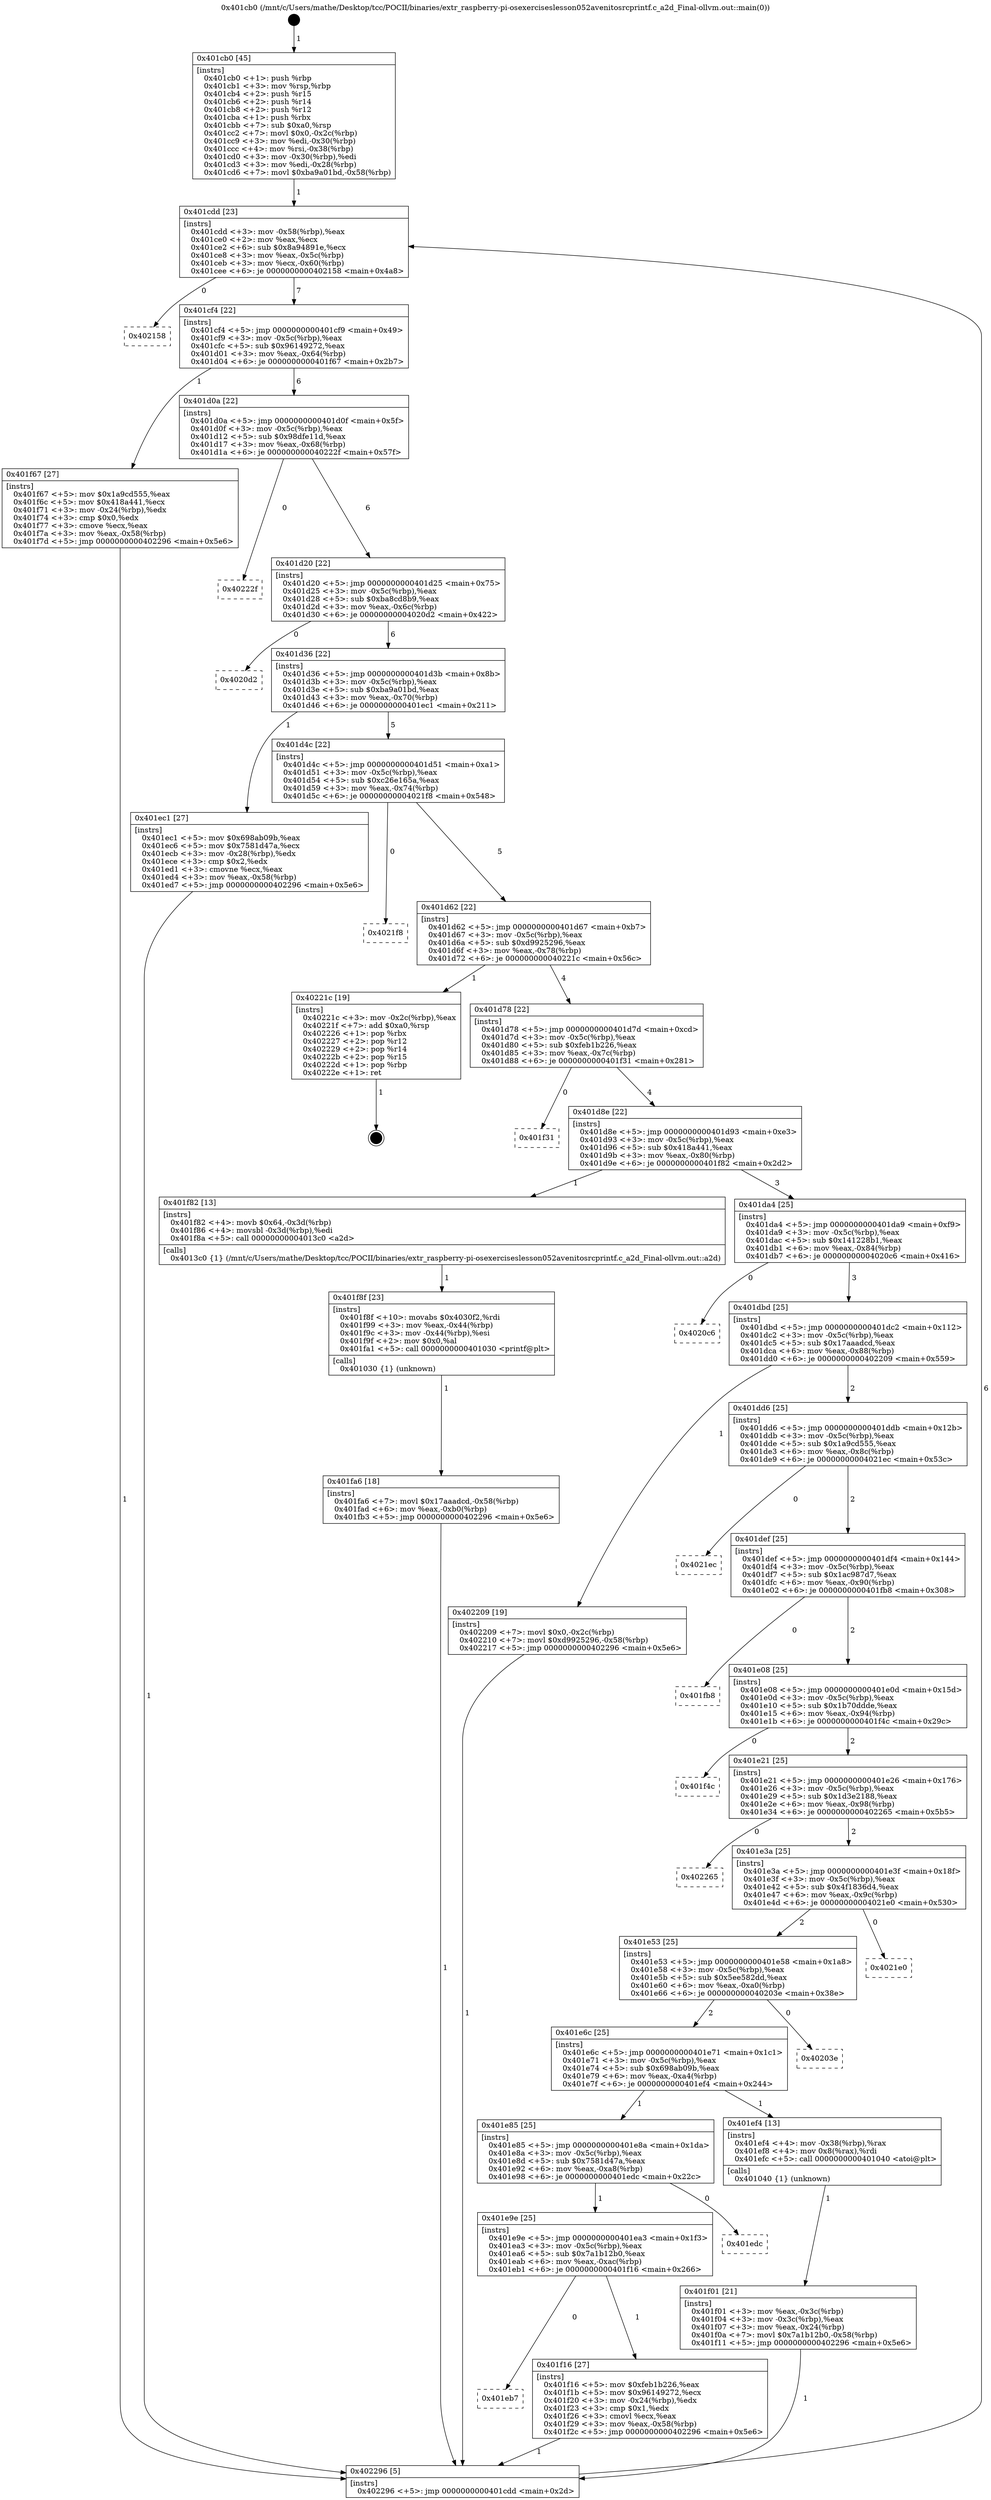 digraph "0x401cb0" {
  label = "0x401cb0 (/mnt/c/Users/mathe/Desktop/tcc/POCII/binaries/extr_raspberry-pi-osexerciseslesson052avenitosrcprintf.c_a2d_Final-ollvm.out::main(0))"
  labelloc = "t"
  node[shape=record]

  Entry [label="",width=0.3,height=0.3,shape=circle,fillcolor=black,style=filled]
  "0x401cdd" [label="{
     0x401cdd [23]\l
     | [instrs]\l
     &nbsp;&nbsp;0x401cdd \<+3\>: mov -0x58(%rbp),%eax\l
     &nbsp;&nbsp;0x401ce0 \<+2\>: mov %eax,%ecx\l
     &nbsp;&nbsp;0x401ce2 \<+6\>: sub $0x8a94891e,%ecx\l
     &nbsp;&nbsp;0x401ce8 \<+3\>: mov %eax,-0x5c(%rbp)\l
     &nbsp;&nbsp;0x401ceb \<+3\>: mov %ecx,-0x60(%rbp)\l
     &nbsp;&nbsp;0x401cee \<+6\>: je 0000000000402158 \<main+0x4a8\>\l
  }"]
  "0x402158" [label="{
     0x402158\l
  }", style=dashed]
  "0x401cf4" [label="{
     0x401cf4 [22]\l
     | [instrs]\l
     &nbsp;&nbsp;0x401cf4 \<+5\>: jmp 0000000000401cf9 \<main+0x49\>\l
     &nbsp;&nbsp;0x401cf9 \<+3\>: mov -0x5c(%rbp),%eax\l
     &nbsp;&nbsp;0x401cfc \<+5\>: sub $0x96149272,%eax\l
     &nbsp;&nbsp;0x401d01 \<+3\>: mov %eax,-0x64(%rbp)\l
     &nbsp;&nbsp;0x401d04 \<+6\>: je 0000000000401f67 \<main+0x2b7\>\l
  }"]
  Exit [label="",width=0.3,height=0.3,shape=circle,fillcolor=black,style=filled,peripheries=2]
  "0x401f67" [label="{
     0x401f67 [27]\l
     | [instrs]\l
     &nbsp;&nbsp;0x401f67 \<+5\>: mov $0x1a9cd555,%eax\l
     &nbsp;&nbsp;0x401f6c \<+5\>: mov $0x418a441,%ecx\l
     &nbsp;&nbsp;0x401f71 \<+3\>: mov -0x24(%rbp),%edx\l
     &nbsp;&nbsp;0x401f74 \<+3\>: cmp $0x0,%edx\l
     &nbsp;&nbsp;0x401f77 \<+3\>: cmove %ecx,%eax\l
     &nbsp;&nbsp;0x401f7a \<+3\>: mov %eax,-0x58(%rbp)\l
     &nbsp;&nbsp;0x401f7d \<+5\>: jmp 0000000000402296 \<main+0x5e6\>\l
  }"]
  "0x401d0a" [label="{
     0x401d0a [22]\l
     | [instrs]\l
     &nbsp;&nbsp;0x401d0a \<+5\>: jmp 0000000000401d0f \<main+0x5f\>\l
     &nbsp;&nbsp;0x401d0f \<+3\>: mov -0x5c(%rbp),%eax\l
     &nbsp;&nbsp;0x401d12 \<+5\>: sub $0x98dfe11d,%eax\l
     &nbsp;&nbsp;0x401d17 \<+3\>: mov %eax,-0x68(%rbp)\l
     &nbsp;&nbsp;0x401d1a \<+6\>: je 000000000040222f \<main+0x57f\>\l
  }"]
  "0x401fa6" [label="{
     0x401fa6 [18]\l
     | [instrs]\l
     &nbsp;&nbsp;0x401fa6 \<+7\>: movl $0x17aaadcd,-0x58(%rbp)\l
     &nbsp;&nbsp;0x401fad \<+6\>: mov %eax,-0xb0(%rbp)\l
     &nbsp;&nbsp;0x401fb3 \<+5\>: jmp 0000000000402296 \<main+0x5e6\>\l
  }"]
  "0x40222f" [label="{
     0x40222f\l
  }", style=dashed]
  "0x401d20" [label="{
     0x401d20 [22]\l
     | [instrs]\l
     &nbsp;&nbsp;0x401d20 \<+5\>: jmp 0000000000401d25 \<main+0x75\>\l
     &nbsp;&nbsp;0x401d25 \<+3\>: mov -0x5c(%rbp),%eax\l
     &nbsp;&nbsp;0x401d28 \<+5\>: sub $0xba8cd8b9,%eax\l
     &nbsp;&nbsp;0x401d2d \<+3\>: mov %eax,-0x6c(%rbp)\l
     &nbsp;&nbsp;0x401d30 \<+6\>: je 00000000004020d2 \<main+0x422\>\l
  }"]
  "0x401f8f" [label="{
     0x401f8f [23]\l
     | [instrs]\l
     &nbsp;&nbsp;0x401f8f \<+10\>: movabs $0x4030f2,%rdi\l
     &nbsp;&nbsp;0x401f99 \<+3\>: mov %eax,-0x44(%rbp)\l
     &nbsp;&nbsp;0x401f9c \<+3\>: mov -0x44(%rbp),%esi\l
     &nbsp;&nbsp;0x401f9f \<+2\>: mov $0x0,%al\l
     &nbsp;&nbsp;0x401fa1 \<+5\>: call 0000000000401030 \<printf@plt\>\l
     | [calls]\l
     &nbsp;&nbsp;0x401030 \{1\} (unknown)\l
  }"]
  "0x4020d2" [label="{
     0x4020d2\l
  }", style=dashed]
  "0x401d36" [label="{
     0x401d36 [22]\l
     | [instrs]\l
     &nbsp;&nbsp;0x401d36 \<+5\>: jmp 0000000000401d3b \<main+0x8b\>\l
     &nbsp;&nbsp;0x401d3b \<+3\>: mov -0x5c(%rbp),%eax\l
     &nbsp;&nbsp;0x401d3e \<+5\>: sub $0xba9a01bd,%eax\l
     &nbsp;&nbsp;0x401d43 \<+3\>: mov %eax,-0x70(%rbp)\l
     &nbsp;&nbsp;0x401d46 \<+6\>: je 0000000000401ec1 \<main+0x211\>\l
  }"]
  "0x401eb7" [label="{
     0x401eb7\l
  }", style=dashed]
  "0x401ec1" [label="{
     0x401ec1 [27]\l
     | [instrs]\l
     &nbsp;&nbsp;0x401ec1 \<+5\>: mov $0x698ab09b,%eax\l
     &nbsp;&nbsp;0x401ec6 \<+5\>: mov $0x7581d47a,%ecx\l
     &nbsp;&nbsp;0x401ecb \<+3\>: mov -0x28(%rbp),%edx\l
     &nbsp;&nbsp;0x401ece \<+3\>: cmp $0x2,%edx\l
     &nbsp;&nbsp;0x401ed1 \<+3\>: cmovne %ecx,%eax\l
     &nbsp;&nbsp;0x401ed4 \<+3\>: mov %eax,-0x58(%rbp)\l
     &nbsp;&nbsp;0x401ed7 \<+5\>: jmp 0000000000402296 \<main+0x5e6\>\l
  }"]
  "0x401d4c" [label="{
     0x401d4c [22]\l
     | [instrs]\l
     &nbsp;&nbsp;0x401d4c \<+5\>: jmp 0000000000401d51 \<main+0xa1\>\l
     &nbsp;&nbsp;0x401d51 \<+3\>: mov -0x5c(%rbp),%eax\l
     &nbsp;&nbsp;0x401d54 \<+5\>: sub $0xc26e165a,%eax\l
     &nbsp;&nbsp;0x401d59 \<+3\>: mov %eax,-0x74(%rbp)\l
     &nbsp;&nbsp;0x401d5c \<+6\>: je 00000000004021f8 \<main+0x548\>\l
  }"]
  "0x402296" [label="{
     0x402296 [5]\l
     | [instrs]\l
     &nbsp;&nbsp;0x402296 \<+5\>: jmp 0000000000401cdd \<main+0x2d\>\l
  }"]
  "0x401cb0" [label="{
     0x401cb0 [45]\l
     | [instrs]\l
     &nbsp;&nbsp;0x401cb0 \<+1\>: push %rbp\l
     &nbsp;&nbsp;0x401cb1 \<+3\>: mov %rsp,%rbp\l
     &nbsp;&nbsp;0x401cb4 \<+2\>: push %r15\l
     &nbsp;&nbsp;0x401cb6 \<+2\>: push %r14\l
     &nbsp;&nbsp;0x401cb8 \<+2\>: push %r12\l
     &nbsp;&nbsp;0x401cba \<+1\>: push %rbx\l
     &nbsp;&nbsp;0x401cbb \<+7\>: sub $0xa0,%rsp\l
     &nbsp;&nbsp;0x401cc2 \<+7\>: movl $0x0,-0x2c(%rbp)\l
     &nbsp;&nbsp;0x401cc9 \<+3\>: mov %edi,-0x30(%rbp)\l
     &nbsp;&nbsp;0x401ccc \<+4\>: mov %rsi,-0x38(%rbp)\l
     &nbsp;&nbsp;0x401cd0 \<+3\>: mov -0x30(%rbp),%edi\l
     &nbsp;&nbsp;0x401cd3 \<+3\>: mov %edi,-0x28(%rbp)\l
     &nbsp;&nbsp;0x401cd6 \<+7\>: movl $0xba9a01bd,-0x58(%rbp)\l
  }"]
  "0x401f16" [label="{
     0x401f16 [27]\l
     | [instrs]\l
     &nbsp;&nbsp;0x401f16 \<+5\>: mov $0xfeb1b226,%eax\l
     &nbsp;&nbsp;0x401f1b \<+5\>: mov $0x96149272,%ecx\l
     &nbsp;&nbsp;0x401f20 \<+3\>: mov -0x24(%rbp),%edx\l
     &nbsp;&nbsp;0x401f23 \<+3\>: cmp $0x1,%edx\l
     &nbsp;&nbsp;0x401f26 \<+3\>: cmovl %ecx,%eax\l
     &nbsp;&nbsp;0x401f29 \<+3\>: mov %eax,-0x58(%rbp)\l
     &nbsp;&nbsp;0x401f2c \<+5\>: jmp 0000000000402296 \<main+0x5e6\>\l
  }"]
  "0x4021f8" [label="{
     0x4021f8\l
  }", style=dashed]
  "0x401d62" [label="{
     0x401d62 [22]\l
     | [instrs]\l
     &nbsp;&nbsp;0x401d62 \<+5\>: jmp 0000000000401d67 \<main+0xb7\>\l
     &nbsp;&nbsp;0x401d67 \<+3\>: mov -0x5c(%rbp),%eax\l
     &nbsp;&nbsp;0x401d6a \<+5\>: sub $0xd9925296,%eax\l
     &nbsp;&nbsp;0x401d6f \<+3\>: mov %eax,-0x78(%rbp)\l
     &nbsp;&nbsp;0x401d72 \<+6\>: je 000000000040221c \<main+0x56c\>\l
  }"]
  "0x401e9e" [label="{
     0x401e9e [25]\l
     | [instrs]\l
     &nbsp;&nbsp;0x401e9e \<+5\>: jmp 0000000000401ea3 \<main+0x1f3\>\l
     &nbsp;&nbsp;0x401ea3 \<+3\>: mov -0x5c(%rbp),%eax\l
     &nbsp;&nbsp;0x401ea6 \<+5\>: sub $0x7a1b12b0,%eax\l
     &nbsp;&nbsp;0x401eab \<+6\>: mov %eax,-0xac(%rbp)\l
     &nbsp;&nbsp;0x401eb1 \<+6\>: je 0000000000401f16 \<main+0x266\>\l
  }"]
  "0x40221c" [label="{
     0x40221c [19]\l
     | [instrs]\l
     &nbsp;&nbsp;0x40221c \<+3\>: mov -0x2c(%rbp),%eax\l
     &nbsp;&nbsp;0x40221f \<+7\>: add $0xa0,%rsp\l
     &nbsp;&nbsp;0x402226 \<+1\>: pop %rbx\l
     &nbsp;&nbsp;0x402227 \<+2\>: pop %r12\l
     &nbsp;&nbsp;0x402229 \<+2\>: pop %r14\l
     &nbsp;&nbsp;0x40222b \<+2\>: pop %r15\l
     &nbsp;&nbsp;0x40222d \<+1\>: pop %rbp\l
     &nbsp;&nbsp;0x40222e \<+1\>: ret\l
  }"]
  "0x401d78" [label="{
     0x401d78 [22]\l
     | [instrs]\l
     &nbsp;&nbsp;0x401d78 \<+5\>: jmp 0000000000401d7d \<main+0xcd\>\l
     &nbsp;&nbsp;0x401d7d \<+3\>: mov -0x5c(%rbp),%eax\l
     &nbsp;&nbsp;0x401d80 \<+5\>: sub $0xfeb1b226,%eax\l
     &nbsp;&nbsp;0x401d85 \<+3\>: mov %eax,-0x7c(%rbp)\l
     &nbsp;&nbsp;0x401d88 \<+6\>: je 0000000000401f31 \<main+0x281\>\l
  }"]
  "0x401edc" [label="{
     0x401edc\l
  }", style=dashed]
  "0x401f31" [label="{
     0x401f31\l
  }", style=dashed]
  "0x401d8e" [label="{
     0x401d8e [22]\l
     | [instrs]\l
     &nbsp;&nbsp;0x401d8e \<+5\>: jmp 0000000000401d93 \<main+0xe3\>\l
     &nbsp;&nbsp;0x401d93 \<+3\>: mov -0x5c(%rbp),%eax\l
     &nbsp;&nbsp;0x401d96 \<+5\>: sub $0x418a441,%eax\l
     &nbsp;&nbsp;0x401d9b \<+3\>: mov %eax,-0x80(%rbp)\l
     &nbsp;&nbsp;0x401d9e \<+6\>: je 0000000000401f82 \<main+0x2d2\>\l
  }"]
  "0x401f01" [label="{
     0x401f01 [21]\l
     | [instrs]\l
     &nbsp;&nbsp;0x401f01 \<+3\>: mov %eax,-0x3c(%rbp)\l
     &nbsp;&nbsp;0x401f04 \<+3\>: mov -0x3c(%rbp),%eax\l
     &nbsp;&nbsp;0x401f07 \<+3\>: mov %eax,-0x24(%rbp)\l
     &nbsp;&nbsp;0x401f0a \<+7\>: movl $0x7a1b12b0,-0x58(%rbp)\l
     &nbsp;&nbsp;0x401f11 \<+5\>: jmp 0000000000402296 \<main+0x5e6\>\l
  }"]
  "0x401f82" [label="{
     0x401f82 [13]\l
     | [instrs]\l
     &nbsp;&nbsp;0x401f82 \<+4\>: movb $0x64,-0x3d(%rbp)\l
     &nbsp;&nbsp;0x401f86 \<+4\>: movsbl -0x3d(%rbp),%edi\l
     &nbsp;&nbsp;0x401f8a \<+5\>: call 00000000004013c0 \<a2d\>\l
     | [calls]\l
     &nbsp;&nbsp;0x4013c0 \{1\} (/mnt/c/Users/mathe/Desktop/tcc/POCII/binaries/extr_raspberry-pi-osexerciseslesson052avenitosrcprintf.c_a2d_Final-ollvm.out::a2d)\l
  }"]
  "0x401da4" [label="{
     0x401da4 [25]\l
     | [instrs]\l
     &nbsp;&nbsp;0x401da4 \<+5\>: jmp 0000000000401da9 \<main+0xf9\>\l
     &nbsp;&nbsp;0x401da9 \<+3\>: mov -0x5c(%rbp),%eax\l
     &nbsp;&nbsp;0x401dac \<+5\>: sub $0x141228b1,%eax\l
     &nbsp;&nbsp;0x401db1 \<+6\>: mov %eax,-0x84(%rbp)\l
     &nbsp;&nbsp;0x401db7 \<+6\>: je 00000000004020c6 \<main+0x416\>\l
  }"]
  "0x401e85" [label="{
     0x401e85 [25]\l
     | [instrs]\l
     &nbsp;&nbsp;0x401e85 \<+5\>: jmp 0000000000401e8a \<main+0x1da\>\l
     &nbsp;&nbsp;0x401e8a \<+3\>: mov -0x5c(%rbp),%eax\l
     &nbsp;&nbsp;0x401e8d \<+5\>: sub $0x7581d47a,%eax\l
     &nbsp;&nbsp;0x401e92 \<+6\>: mov %eax,-0xa8(%rbp)\l
     &nbsp;&nbsp;0x401e98 \<+6\>: je 0000000000401edc \<main+0x22c\>\l
  }"]
  "0x4020c6" [label="{
     0x4020c6\l
  }", style=dashed]
  "0x401dbd" [label="{
     0x401dbd [25]\l
     | [instrs]\l
     &nbsp;&nbsp;0x401dbd \<+5\>: jmp 0000000000401dc2 \<main+0x112\>\l
     &nbsp;&nbsp;0x401dc2 \<+3\>: mov -0x5c(%rbp),%eax\l
     &nbsp;&nbsp;0x401dc5 \<+5\>: sub $0x17aaadcd,%eax\l
     &nbsp;&nbsp;0x401dca \<+6\>: mov %eax,-0x88(%rbp)\l
     &nbsp;&nbsp;0x401dd0 \<+6\>: je 0000000000402209 \<main+0x559\>\l
  }"]
  "0x401ef4" [label="{
     0x401ef4 [13]\l
     | [instrs]\l
     &nbsp;&nbsp;0x401ef4 \<+4\>: mov -0x38(%rbp),%rax\l
     &nbsp;&nbsp;0x401ef8 \<+4\>: mov 0x8(%rax),%rdi\l
     &nbsp;&nbsp;0x401efc \<+5\>: call 0000000000401040 \<atoi@plt\>\l
     | [calls]\l
     &nbsp;&nbsp;0x401040 \{1\} (unknown)\l
  }"]
  "0x402209" [label="{
     0x402209 [19]\l
     | [instrs]\l
     &nbsp;&nbsp;0x402209 \<+7\>: movl $0x0,-0x2c(%rbp)\l
     &nbsp;&nbsp;0x402210 \<+7\>: movl $0xd9925296,-0x58(%rbp)\l
     &nbsp;&nbsp;0x402217 \<+5\>: jmp 0000000000402296 \<main+0x5e6\>\l
  }"]
  "0x401dd6" [label="{
     0x401dd6 [25]\l
     | [instrs]\l
     &nbsp;&nbsp;0x401dd6 \<+5\>: jmp 0000000000401ddb \<main+0x12b\>\l
     &nbsp;&nbsp;0x401ddb \<+3\>: mov -0x5c(%rbp),%eax\l
     &nbsp;&nbsp;0x401dde \<+5\>: sub $0x1a9cd555,%eax\l
     &nbsp;&nbsp;0x401de3 \<+6\>: mov %eax,-0x8c(%rbp)\l
     &nbsp;&nbsp;0x401de9 \<+6\>: je 00000000004021ec \<main+0x53c\>\l
  }"]
  "0x401e6c" [label="{
     0x401e6c [25]\l
     | [instrs]\l
     &nbsp;&nbsp;0x401e6c \<+5\>: jmp 0000000000401e71 \<main+0x1c1\>\l
     &nbsp;&nbsp;0x401e71 \<+3\>: mov -0x5c(%rbp),%eax\l
     &nbsp;&nbsp;0x401e74 \<+5\>: sub $0x698ab09b,%eax\l
     &nbsp;&nbsp;0x401e79 \<+6\>: mov %eax,-0xa4(%rbp)\l
     &nbsp;&nbsp;0x401e7f \<+6\>: je 0000000000401ef4 \<main+0x244\>\l
  }"]
  "0x4021ec" [label="{
     0x4021ec\l
  }", style=dashed]
  "0x401def" [label="{
     0x401def [25]\l
     | [instrs]\l
     &nbsp;&nbsp;0x401def \<+5\>: jmp 0000000000401df4 \<main+0x144\>\l
     &nbsp;&nbsp;0x401df4 \<+3\>: mov -0x5c(%rbp),%eax\l
     &nbsp;&nbsp;0x401df7 \<+5\>: sub $0x1ac987d7,%eax\l
     &nbsp;&nbsp;0x401dfc \<+6\>: mov %eax,-0x90(%rbp)\l
     &nbsp;&nbsp;0x401e02 \<+6\>: je 0000000000401fb8 \<main+0x308\>\l
  }"]
  "0x40203e" [label="{
     0x40203e\l
  }", style=dashed]
  "0x401fb8" [label="{
     0x401fb8\l
  }", style=dashed]
  "0x401e08" [label="{
     0x401e08 [25]\l
     | [instrs]\l
     &nbsp;&nbsp;0x401e08 \<+5\>: jmp 0000000000401e0d \<main+0x15d\>\l
     &nbsp;&nbsp;0x401e0d \<+3\>: mov -0x5c(%rbp),%eax\l
     &nbsp;&nbsp;0x401e10 \<+5\>: sub $0x1b70ddde,%eax\l
     &nbsp;&nbsp;0x401e15 \<+6\>: mov %eax,-0x94(%rbp)\l
     &nbsp;&nbsp;0x401e1b \<+6\>: je 0000000000401f4c \<main+0x29c\>\l
  }"]
  "0x401e53" [label="{
     0x401e53 [25]\l
     | [instrs]\l
     &nbsp;&nbsp;0x401e53 \<+5\>: jmp 0000000000401e58 \<main+0x1a8\>\l
     &nbsp;&nbsp;0x401e58 \<+3\>: mov -0x5c(%rbp),%eax\l
     &nbsp;&nbsp;0x401e5b \<+5\>: sub $0x5ee582dd,%eax\l
     &nbsp;&nbsp;0x401e60 \<+6\>: mov %eax,-0xa0(%rbp)\l
     &nbsp;&nbsp;0x401e66 \<+6\>: je 000000000040203e \<main+0x38e\>\l
  }"]
  "0x401f4c" [label="{
     0x401f4c\l
  }", style=dashed]
  "0x401e21" [label="{
     0x401e21 [25]\l
     | [instrs]\l
     &nbsp;&nbsp;0x401e21 \<+5\>: jmp 0000000000401e26 \<main+0x176\>\l
     &nbsp;&nbsp;0x401e26 \<+3\>: mov -0x5c(%rbp),%eax\l
     &nbsp;&nbsp;0x401e29 \<+5\>: sub $0x1d3e2188,%eax\l
     &nbsp;&nbsp;0x401e2e \<+6\>: mov %eax,-0x98(%rbp)\l
     &nbsp;&nbsp;0x401e34 \<+6\>: je 0000000000402265 \<main+0x5b5\>\l
  }"]
  "0x4021e0" [label="{
     0x4021e0\l
  }", style=dashed]
  "0x402265" [label="{
     0x402265\l
  }", style=dashed]
  "0x401e3a" [label="{
     0x401e3a [25]\l
     | [instrs]\l
     &nbsp;&nbsp;0x401e3a \<+5\>: jmp 0000000000401e3f \<main+0x18f\>\l
     &nbsp;&nbsp;0x401e3f \<+3\>: mov -0x5c(%rbp),%eax\l
     &nbsp;&nbsp;0x401e42 \<+5\>: sub $0x4f1836d4,%eax\l
     &nbsp;&nbsp;0x401e47 \<+6\>: mov %eax,-0x9c(%rbp)\l
     &nbsp;&nbsp;0x401e4d \<+6\>: je 00000000004021e0 \<main+0x530\>\l
  }"]
  Entry -> "0x401cb0" [label=" 1"]
  "0x401cdd" -> "0x402158" [label=" 0"]
  "0x401cdd" -> "0x401cf4" [label=" 7"]
  "0x40221c" -> Exit [label=" 1"]
  "0x401cf4" -> "0x401f67" [label=" 1"]
  "0x401cf4" -> "0x401d0a" [label=" 6"]
  "0x402209" -> "0x402296" [label=" 1"]
  "0x401d0a" -> "0x40222f" [label=" 0"]
  "0x401d0a" -> "0x401d20" [label=" 6"]
  "0x401fa6" -> "0x402296" [label=" 1"]
  "0x401d20" -> "0x4020d2" [label=" 0"]
  "0x401d20" -> "0x401d36" [label=" 6"]
  "0x401f8f" -> "0x401fa6" [label=" 1"]
  "0x401d36" -> "0x401ec1" [label=" 1"]
  "0x401d36" -> "0x401d4c" [label=" 5"]
  "0x401ec1" -> "0x402296" [label=" 1"]
  "0x401cb0" -> "0x401cdd" [label=" 1"]
  "0x402296" -> "0x401cdd" [label=" 6"]
  "0x401f82" -> "0x401f8f" [label=" 1"]
  "0x401d4c" -> "0x4021f8" [label=" 0"]
  "0x401d4c" -> "0x401d62" [label=" 5"]
  "0x401f67" -> "0x402296" [label=" 1"]
  "0x401d62" -> "0x40221c" [label=" 1"]
  "0x401d62" -> "0x401d78" [label=" 4"]
  "0x401e9e" -> "0x401eb7" [label=" 0"]
  "0x401d78" -> "0x401f31" [label=" 0"]
  "0x401d78" -> "0x401d8e" [label=" 4"]
  "0x401e9e" -> "0x401f16" [label=" 1"]
  "0x401d8e" -> "0x401f82" [label=" 1"]
  "0x401d8e" -> "0x401da4" [label=" 3"]
  "0x401e85" -> "0x401e9e" [label=" 1"]
  "0x401da4" -> "0x4020c6" [label=" 0"]
  "0x401da4" -> "0x401dbd" [label=" 3"]
  "0x401e85" -> "0x401edc" [label=" 0"]
  "0x401dbd" -> "0x402209" [label=" 1"]
  "0x401dbd" -> "0x401dd6" [label=" 2"]
  "0x401f16" -> "0x402296" [label=" 1"]
  "0x401dd6" -> "0x4021ec" [label=" 0"]
  "0x401dd6" -> "0x401def" [label=" 2"]
  "0x401ef4" -> "0x401f01" [label=" 1"]
  "0x401def" -> "0x401fb8" [label=" 0"]
  "0x401def" -> "0x401e08" [label=" 2"]
  "0x401e6c" -> "0x401e85" [label=" 1"]
  "0x401e08" -> "0x401f4c" [label=" 0"]
  "0x401e08" -> "0x401e21" [label=" 2"]
  "0x401f01" -> "0x402296" [label=" 1"]
  "0x401e21" -> "0x402265" [label=" 0"]
  "0x401e21" -> "0x401e3a" [label=" 2"]
  "0x401e53" -> "0x401e6c" [label=" 2"]
  "0x401e3a" -> "0x4021e0" [label=" 0"]
  "0x401e3a" -> "0x401e53" [label=" 2"]
  "0x401e6c" -> "0x401ef4" [label=" 1"]
  "0x401e53" -> "0x40203e" [label=" 0"]
}
